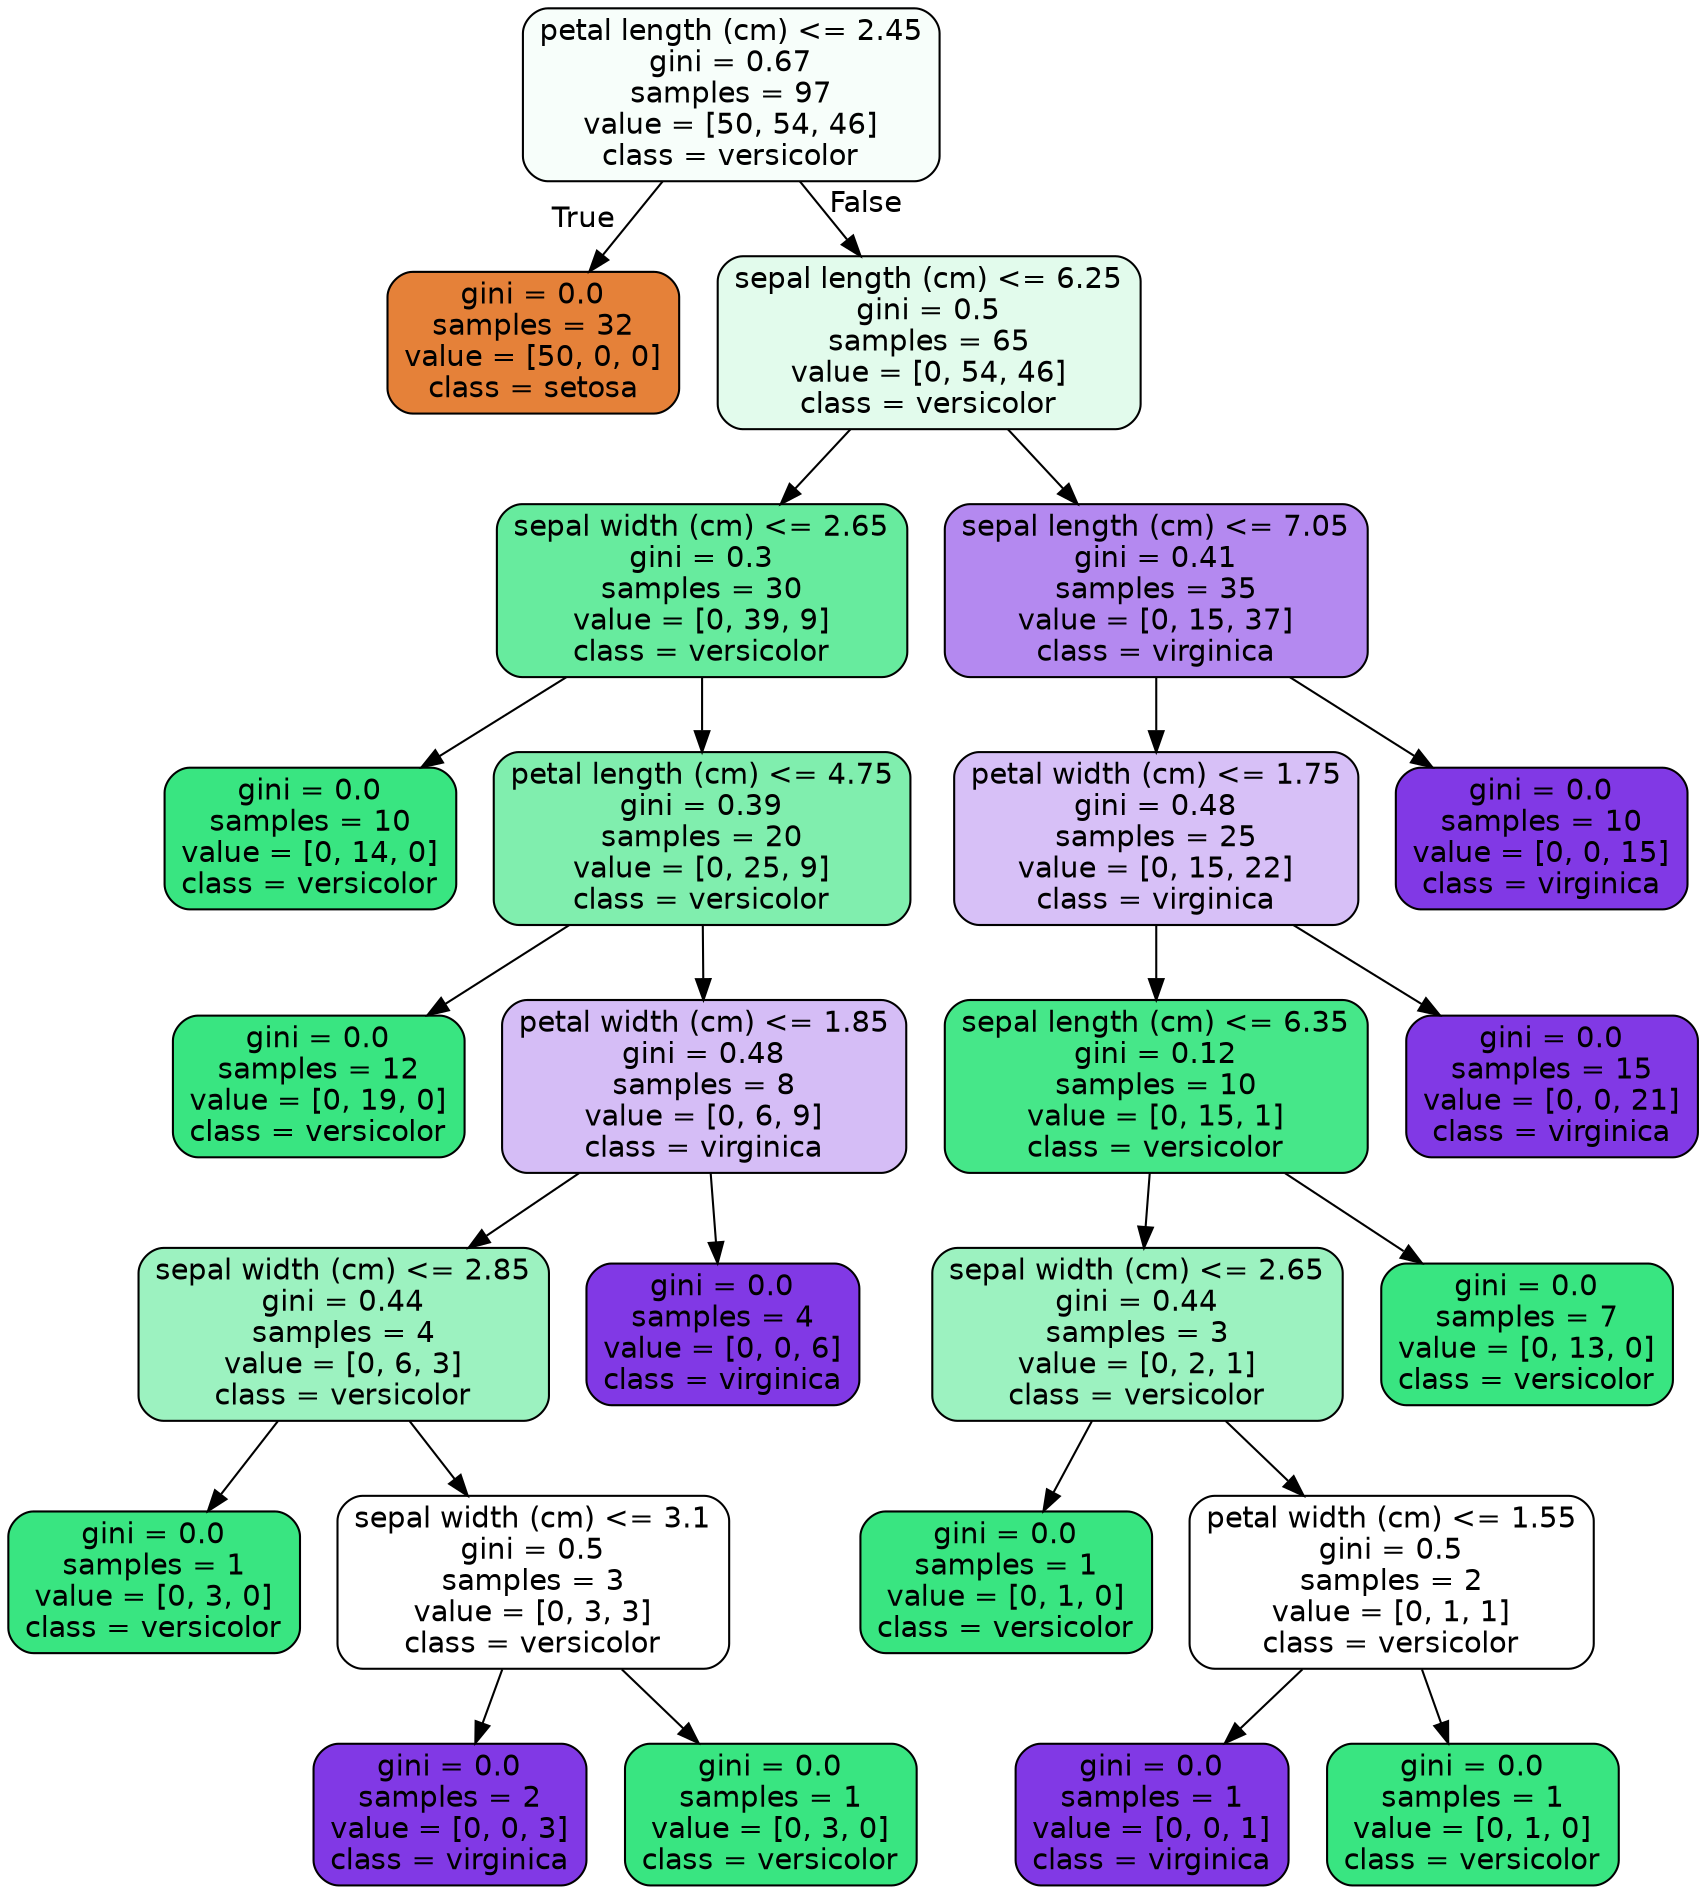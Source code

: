 digraph Tree {
node [shape=box, style="filled, rounded", color="black", fontname=helvetica] ;
edge [fontname=helvetica] ;
0 [label="petal length (cm) <= 2.45\ngini = 0.67\nsamples = 97\nvalue = [50, 54, 46]\nclass = versicolor", fillcolor="#f7fefa"] ;
1 [label="gini = 0.0\nsamples = 32\nvalue = [50, 0, 0]\nclass = setosa", fillcolor="#e58139"] ;
0 -> 1 [labeldistance=2.5, labelangle=45, headlabel="True"] ;
2 [label="sepal length (cm) <= 6.25\ngini = 0.5\nsamples = 65\nvalue = [0, 54, 46]\nclass = versicolor", fillcolor="#e2fbec"] ;
0 -> 2 [labeldistance=2.5, labelangle=-45, headlabel="False"] ;
3 [label="sepal width (cm) <= 2.65\ngini = 0.3\nsamples = 30\nvalue = [0, 39, 9]\nclass = versicolor", fillcolor="#67eb9e"] ;
2 -> 3 ;
4 [label="gini = 0.0\nsamples = 10\nvalue = [0, 14, 0]\nclass = versicolor", fillcolor="#39e581"] ;
3 -> 4 ;
5 [label="petal length (cm) <= 4.75\ngini = 0.39\nsamples = 20\nvalue = [0, 25, 9]\nclass = versicolor", fillcolor="#80eeae"] ;
3 -> 5 ;
6 [label="gini = 0.0\nsamples = 12\nvalue = [0, 19, 0]\nclass = versicolor", fillcolor="#39e581"] ;
5 -> 6 ;
7 [label="petal width (cm) <= 1.85\ngini = 0.48\nsamples = 8\nvalue = [0, 6, 9]\nclass = virginica", fillcolor="#d5bdf6"] ;
5 -> 7 ;
8 [label="sepal width (cm) <= 2.85\ngini = 0.44\nsamples = 4\nvalue = [0, 6, 3]\nclass = versicolor", fillcolor="#9cf2c0"] ;
7 -> 8 ;
9 [label="gini = 0.0\nsamples = 1\nvalue = [0, 3, 0]\nclass = versicolor", fillcolor="#39e581"] ;
8 -> 9 ;
10 [label="sepal width (cm) <= 3.1\ngini = 0.5\nsamples = 3\nvalue = [0, 3, 3]\nclass = versicolor", fillcolor="#ffffff"] ;
8 -> 10 ;
11 [label="gini = 0.0\nsamples = 2\nvalue = [0, 0, 3]\nclass = virginica", fillcolor="#8139e5"] ;
10 -> 11 ;
12 [label="gini = 0.0\nsamples = 1\nvalue = [0, 3, 0]\nclass = versicolor", fillcolor="#39e581"] ;
10 -> 12 ;
13 [label="gini = 0.0\nsamples = 4\nvalue = [0, 0, 6]\nclass = virginica", fillcolor="#8139e5"] ;
7 -> 13 ;
14 [label="sepal length (cm) <= 7.05\ngini = 0.41\nsamples = 35\nvalue = [0, 15, 37]\nclass = virginica", fillcolor="#b489f0"] ;
2 -> 14 ;
15 [label="petal width (cm) <= 1.75\ngini = 0.48\nsamples = 25\nvalue = [0, 15, 22]\nclass = virginica", fillcolor="#d7c0f7"] ;
14 -> 15 ;
16 [label="sepal length (cm) <= 6.35\ngini = 0.12\nsamples = 10\nvalue = [0, 15, 1]\nclass = versicolor", fillcolor="#46e789"] ;
15 -> 16 ;
17 [label="sepal width (cm) <= 2.65\ngini = 0.44\nsamples = 3\nvalue = [0, 2, 1]\nclass = versicolor", fillcolor="#9cf2c0"] ;
16 -> 17 ;
18 [label="gini = 0.0\nsamples = 1\nvalue = [0, 1, 0]\nclass = versicolor", fillcolor="#39e581"] ;
17 -> 18 ;
19 [label="petal width (cm) <= 1.55\ngini = 0.5\nsamples = 2\nvalue = [0, 1, 1]\nclass = versicolor", fillcolor="#ffffff"] ;
17 -> 19 ;
20 [label="gini = 0.0\nsamples = 1\nvalue = [0, 0, 1]\nclass = virginica", fillcolor="#8139e5"] ;
19 -> 20 ;
21 [label="gini = 0.0\nsamples = 1\nvalue = [0, 1, 0]\nclass = versicolor", fillcolor="#39e581"] ;
19 -> 21 ;
22 [label="gini = 0.0\nsamples = 7\nvalue = [0, 13, 0]\nclass = versicolor", fillcolor="#39e581"] ;
16 -> 22 ;
23 [label="gini = 0.0\nsamples = 15\nvalue = [0, 0, 21]\nclass = virginica", fillcolor="#8139e5"] ;
15 -> 23 ;
24 [label="gini = 0.0\nsamples = 10\nvalue = [0, 0, 15]\nclass = virginica", fillcolor="#8139e5"] ;
14 -> 24 ;
}